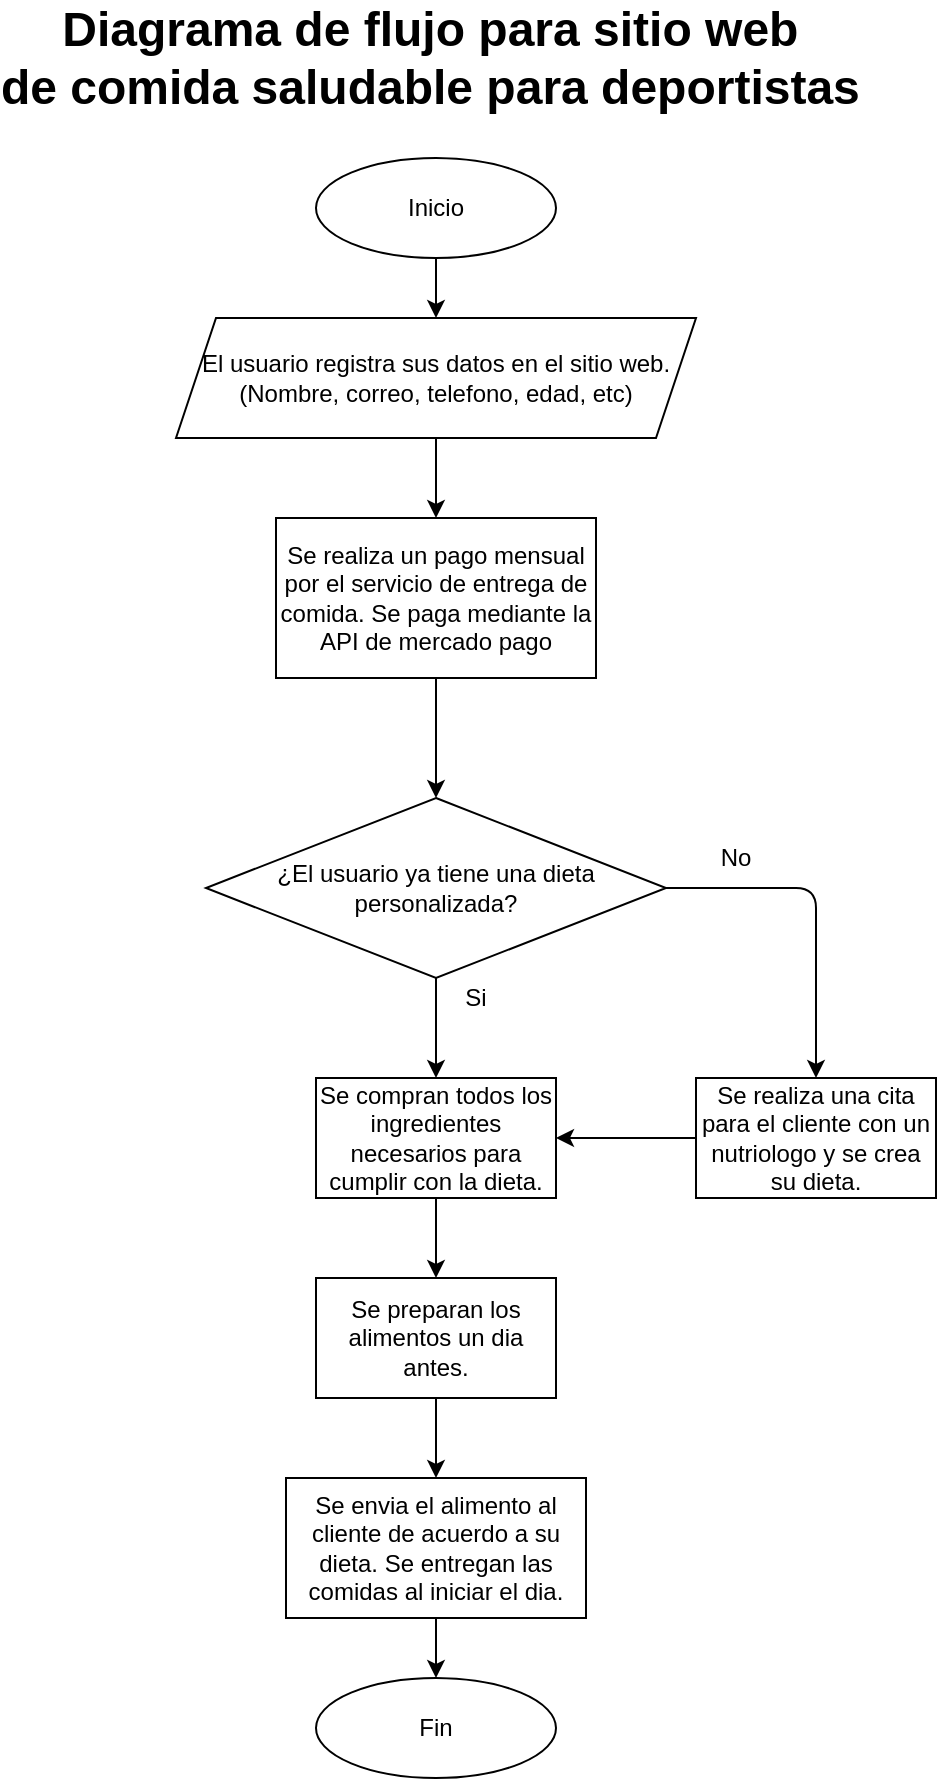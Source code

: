 <mxfile>
    <diagram id="xEZtu68UeTqV8hkU-v7z" name="Page-1">
        <mxGraphModel dx="900" dy="561" grid="1" gridSize="10" guides="1" tooltips="1" connect="1" arrows="1" fold="1" page="1" pageScale="1" pageWidth="850" pageHeight="1100" math="0" shadow="0">
            <root>
                <mxCell id="0"/>
                <mxCell id="1" parent="0"/>
                <mxCell id="21" style="edgeStyle=none;html=1;entryX=0.5;entryY=0;entryDx=0;entryDy=0;" edge="1" parent="1" source="3" target="20">
                    <mxGeometry relative="1" as="geometry"/>
                </mxCell>
                <mxCell id="3" value="Inicio" style="ellipse;whiteSpace=wrap;html=1;" vertex="1" parent="1">
                    <mxGeometry x="200" y="100" width="120" height="50" as="geometry"/>
                </mxCell>
                <mxCell id="4" value="Fin" style="ellipse;whiteSpace=wrap;html=1;" vertex="1" parent="1">
                    <mxGeometry x="200" y="860" width="120" height="50" as="geometry"/>
                </mxCell>
                <mxCell id="5" value="Diagrama de flujo para sitio web&amp;nbsp;&lt;div&gt;de comida saludable para deportistas&amp;nbsp;&lt;/div&gt;" style="text;strokeColor=none;fillColor=none;html=1;fontSize=24;fontStyle=1;verticalAlign=middle;align=center;" vertex="1" parent="1">
                    <mxGeometry x="210" y="30" width="100" height="40" as="geometry"/>
                </mxCell>
                <mxCell id="25" style="edgeStyle=none;html=1;entryX=0.5;entryY=0;entryDx=0;entryDy=0;" edge="1" parent="1" source="20" target="44">
                    <mxGeometry relative="1" as="geometry"/>
                </mxCell>
                <mxCell id="20" value="El usuario registra sus datos en el sitio web.&lt;div&gt;(Nombre, correo, telefono, edad, etc)&lt;/div&gt;" style="shape=parallelogram;perimeter=parallelogramPerimeter;whiteSpace=wrap;html=1;fixedSize=1;" vertex="1" parent="1">
                    <mxGeometry x="130" y="180" width="260" height="60" as="geometry"/>
                </mxCell>
                <mxCell id="37" style="edgeStyle=none;html=1;entryX=0.5;entryY=0;entryDx=0;entryDy=0;" edge="1" parent="1" source="24" target="34">
                    <mxGeometry relative="1" as="geometry">
                        <mxPoint x="450" y="465" as="targetPoint"/>
                        <Array as="points">
                            <mxPoint x="450" y="465"/>
                        </Array>
                    </mxGeometry>
                </mxCell>
                <mxCell id="39" value="" style="edgeStyle=none;html=1;" edge="1" parent="1" source="24" target="28">
                    <mxGeometry relative="1" as="geometry"/>
                </mxCell>
                <mxCell id="24" value="¿El usuario ya tiene una dieta personalizada?" style="rhombus;whiteSpace=wrap;html=1;" vertex="1" parent="1">
                    <mxGeometry x="145" y="420" width="230" height="90" as="geometry"/>
                </mxCell>
                <mxCell id="46" value="" style="edgeStyle=none;html=1;" edge="1" parent="1" source="27" target="4">
                    <mxGeometry relative="1" as="geometry"/>
                </mxCell>
                <mxCell id="27" value="Se envia el alimento al cliente de acuerdo a su dieta. Se entregan las comidas al iniciar el dia." style="rounded=0;whiteSpace=wrap;html=1;" vertex="1" parent="1">
                    <mxGeometry x="185" y="760" width="150" height="70" as="geometry"/>
                </mxCell>
                <mxCell id="32" style="edgeStyle=none;html=1;" edge="1" parent="1" source="28" target="31">
                    <mxGeometry relative="1" as="geometry"/>
                </mxCell>
                <mxCell id="28" value="Se compran todos los ingredientes necesarios para cumplir con la dieta." style="rounded=0;whiteSpace=wrap;html=1;" vertex="1" parent="1">
                    <mxGeometry x="200" y="560" width="120" height="60" as="geometry"/>
                </mxCell>
                <mxCell id="33" style="edgeStyle=none;html=1;" edge="1" parent="1" source="31" target="27">
                    <mxGeometry relative="1" as="geometry"/>
                </mxCell>
                <mxCell id="31" value="Se preparan los alimentos un dia antes." style="rounded=0;whiteSpace=wrap;html=1;" vertex="1" parent="1">
                    <mxGeometry x="200" y="660" width="120" height="60" as="geometry"/>
                </mxCell>
                <mxCell id="38" value="" style="edgeStyle=none;html=1;" edge="1" parent="1" source="34" target="28">
                    <mxGeometry relative="1" as="geometry"/>
                </mxCell>
                <mxCell id="34" value="Se realiza una cita para el cliente con un nutriologo y se crea su dieta." style="rounded=0;whiteSpace=wrap;html=1;" vertex="1" parent="1">
                    <mxGeometry x="390" y="560" width="120" height="60" as="geometry"/>
                </mxCell>
                <UserObject label="No&lt;span style=&quot;font-family: monospace; font-size: 0px; text-align: start; text-wrap-mode: nowrap;&quot;&gt;%3CmxGraphModel%3E%3Croot%3E%3CmxCell%20id%3D%220%22%2F%3E%3CmxCell%20id%3D%221%22%20parent%3D%220%22%2F%3E%3CmxCell%20id%3D%222%22%20value%3D%22Se%20compran%20todos%20los%20ingredientes%20necesarios%20para%20cumplir%20con%20la%20dieta.%22%20style%3D%22rounded%3D0%3BwhiteSpace%3Dwrap%3Bhtml%3D1%3B%22%20vertex%3D%221%22%20parent%3D%221%22%3E%3CmxGeometry%20x%3D%22195%22%20y%3D%22420%22%20width%3D%22120%22%20height%3D%2260%22%20as%3D%22geometry%22%2F%3E%3C%2FmxCell%3E%3C%2Froot%3E%3C%2FmxGraphModel%3E&lt;/span&gt;" placeholders="1" name="Variable" id="42">
                    <mxCell style="text;html=1;strokeColor=none;fillColor=none;align=center;verticalAlign=middle;whiteSpace=wrap;overflow=hidden;" vertex="1" parent="1">
                        <mxGeometry x="370" y="440" width="80" height="20" as="geometry"/>
                    </mxCell>
                </UserObject>
                <UserObject label="Si" placeholders="1" name="Variable" id="43">
                    <mxCell style="text;html=1;strokeColor=none;fillColor=none;align=center;verticalAlign=middle;whiteSpace=wrap;overflow=hidden;" vertex="1" parent="1">
                        <mxGeometry x="240" y="510" width="80" height="20" as="geometry"/>
                    </mxCell>
                </UserObject>
                <mxCell id="45" value="" style="edgeStyle=none;html=1;" edge="1" parent="1" source="44" target="24">
                    <mxGeometry relative="1" as="geometry"/>
                </mxCell>
                <mxCell id="44" value="Se realiza un pago mensual por el servicio de entrega de comida. Se paga mediante la API de mercado pago" style="rounded=0;whiteSpace=wrap;html=1;" vertex="1" parent="1">
                    <mxGeometry x="180" y="280" width="160" height="80" as="geometry"/>
                </mxCell>
            </root>
        </mxGraphModel>
    </diagram>
</mxfile>